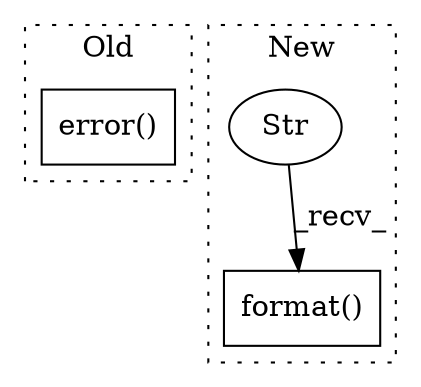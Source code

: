 digraph G {
subgraph cluster0 {
1 [label="error()" a="75" s="19069,19123" l="10,1" shape="box"];
label = "Old";
style="dotted";
}
subgraph cluster1 {
2 [label="format()" a="75" s="20803,20837" l="25,1" shape="box"];
3 [label="Str" a="66" s="20803" l="17" shape="ellipse"];
label = "New";
style="dotted";
}
3 -> 2 [label="_recv_"];
}